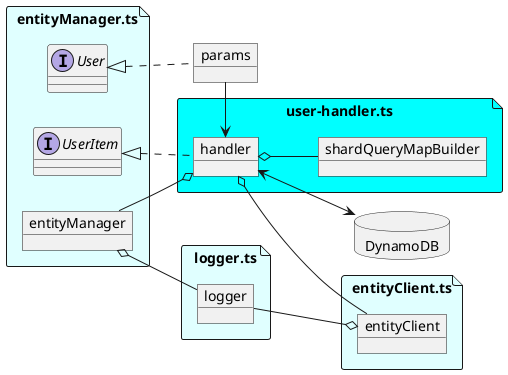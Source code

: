 @startuml handler

allowmixing

left to right direction

database DynamoDB
object params

file "logger.ts" as loggerTs #LightCyan {
    object logger
}

file "entityManager.ts" as entityManagerTs #LightCyan {
    interface User
    interface UserItem
    object entityManager
}

file "entityClient.ts" as entitClientTs #LightCyan {
    object entityClient

    logger --o entityClient 
}

file "user-handler.ts" as searchTs #Cyan {
    object handler

    handler <- params
    User <|.. params 
    UserItem <|.. handler 
    entityManager --o handler  
    handler o-- entityClient
    entityManager o-- logger
    handler <--> DynamoDB

    object shardQueryMapBuilder
    handler o-- shardQueryMapBuilder
}

@enduml